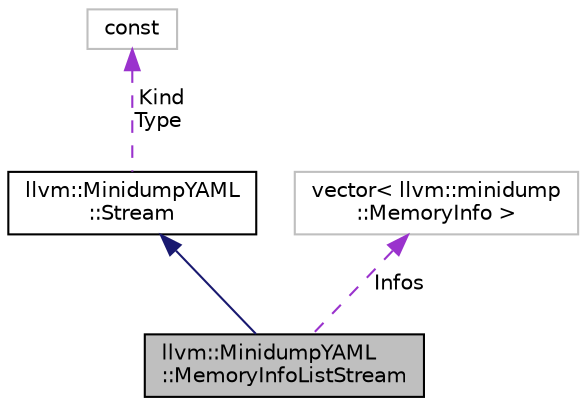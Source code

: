 digraph "llvm::MinidumpYAML::MemoryInfoListStream"
{
 // LATEX_PDF_SIZE
  bgcolor="transparent";
  edge [fontname="Helvetica",fontsize="10",labelfontname="Helvetica",labelfontsize="10"];
  node [fontname="Helvetica",fontsize="10",shape=record];
  Node1 [label="llvm::MinidumpYAML\l::MemoryInfoListStream",height=0.2,width=0.4,color="black", fillcolor="grey75", style="filled", fontcolor="black",tooltip="A structure containing the list of MemoryInfo entries comprising a MemoryInfoList stream."];
  Node2 -> Node1 [dir="back",color="midnightblue",fontsize="10",style="solid",fontname="Helvetica"];
  Node2 [label="llvm::MinidumpYAML\l::Stream",height=0.2,width=0.4,color="black",URL="$structllvm_1_1MinidumpYAML_1_1Stream.html",tooltip="The base class for all minidump streams."];
  Node3 -> Node2 [dir="back",color="darkorchid3",fontsize="10",style="dashed",label=" Kind\nType" ,fontname="Helvetica"];
  Node3 [label="const",height=0.2,width=0.4,color="grey75",tooltip=" "];
  Node4 -> Node1 [dir="back",color="darkorchid3",fontsize="10",style="dashed",label=" Infos" ,fontname="Helvetica"];
  Node4 [label="vector\< llvm::minidump\l::MemoryInfo \>",height=0.2,width=0.4,color="grey75",tooltip=" "];
}
